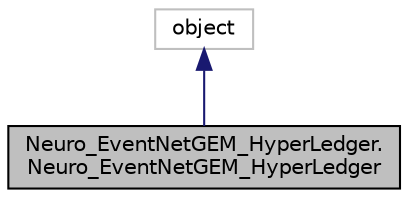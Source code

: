 digraph "Neuro_EventNetGEM_HyperLedger.Neuro_EventNetGEM_HyperLedger"
{
 // LATEX_PDF_SIZE
  edge [fontname="Helvetica",fontsize="10",labelfontname="Helvetica",labelfontsize="10"];
  node [fontname="Helvetica",fontsize="10",shape=record];
  Node1 [label="Neuro_EventNetGEM_HyperLedger.\lNeuro_EventNetGEM_HyperLedger",height=0.2,width=0.4,color="black", fillcolor="grey75", style="filled", fontcolor="black",tooltip=" "];
  Node2 -> Node1 [dir="back",color="midnightblue",fontsize="10",style="solid"];
  Node2 [label="object",height=0.2,width=0.4,color="grey75", fillcolor="white", style="filled",tooltip=" "];
}
